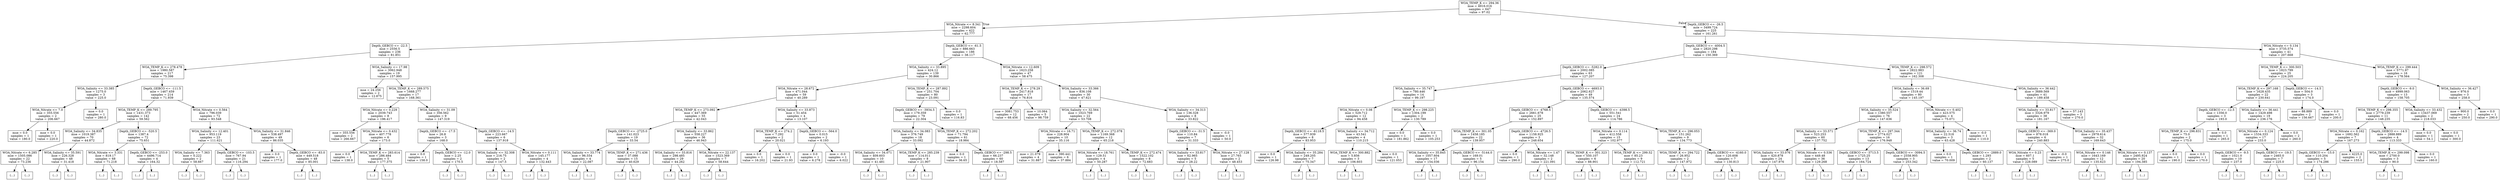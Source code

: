 digraph Tree {
node [shape=box] ;
0 [label="WOA_TEMP_K <= 294.36\nmse = 4916.016\nsamples = 647\nvalue = 97.02"] ;
1 [label="WOA_Nitrate <= 8.341\nmse = 2298.604\nsamples = 422\nvalue = 62.777"] ;
0 -> 1 [labeldistance=2.5, labelangle=45, headlabel="True"] ;
2 [label="Depth_GEBCO <= -22.5\nmse = 2556.5\nsamples = 236\nvalue = 81.851"] ;
1 -> 2 ;
3 [label="WOA_TEMP_K <= 278.478\nmse = 1980.587\nsamples = 217\nvalue = 75.398"] ;
2 -> 3 ;
4 [label="WOA_Salinity <= 33.385\nmse = 1275.0\nsamples = 3\nvalue = 225.0"] ;
3 -> 4 ;
5 [label="WOA_Nitrate <= 7.0\nmse = 355.556\nsamples = 2\nvalue = 206.667"] ;
4 -> 5 ;
6 [label="mse = 0.0\nsamples = 1\nvalue = 180.0"] ;
5 -> 6 ;
7 [label="mse = 0.0\nsamples = 1\nvalue = 220.0"] ;
5 -> 7 ;
8 [label="mse = 0.0\nsamples = 1\nvalue = 280.0"] ;
4 -> 8 ;
9 [label="Depth_GEBCO <= -111.5\nmse = 1467.459\nsamples = 214\nvalue = 71.939"] ;
3 -> 9 ;
10 [label="WOA_TEMP_K <= 289.795\nmse = 1431.373\nsamples = 142\nvalue = 59.562"] ;
9 -> 10 ;
11 [label="WOA_Salinity <= 34.835\nmse = 1019.387\nsamples = 70\nvalue = 44.872"] ;
10 -> 11 ;
12 [label="WOA_Nitrate <= 6.285\nmse = 1505.086\nsamples = 22\nvalue = 73.236"] ;
11 -> 12 ;
13 [label="(...)"] ;
12 -> 13 ;
40 [label="(...)"] ;
12 -> 40 ;
55 [label="WOA_Salinity <= 35.591\nmse = 226.328\nsamples = 48\nvalue = 31.418"] ;
11 -> 55 ;
56 [label="(...)"] ;
55 -> 56 ;
99 [label="(...)"] ;
55 -> 99 ;
126 [label="Depth_GEBCO <= -520.5\nmse = 1387.4\nsamples = 72\nvalue = 75.651"] ;
10 -> 126 ;
127 [label="WOA_Nitrate <= 3.331\nmse = 819.17\nsamples = 68\nvalue = 71.218"] ;
126 -> 127 ;
128 [label="(...)"] ;
127 -> 128 ;
219 [label="(...)"] ;
127 -> 219 ;
236 [label="Depth_GEBCO <= -253.0\nmse = 4496.714\nsamples = 4\nvalue = 164.32"] ;
126 -> 236 ;
237 [label="(...)"] ;
236 -> 237 ;
242 [label="(...)"] ;
236 -> 242 ;
243 [label="WOA_Nitrate <= 0.564\nmse = 796.039\nsamples = 72\nvalue = 93.548"] ;
9 -> 243 ;
244 [label="WOA_Salinity <= 12.401\nmse = 953.119\nsamples = 23\nvalue = 111.621"] ;
243 -> 244 ;
245 [label="WOA_Salinity <= 7.363\nmse = 0.222\nsamples = 2\nvalue = 58.667"] ;
244 -> 245 ;
246 [label="(...)"] ;
245 -> 246 ;
247 [label="(...)"] ;
245 -> 247 ;
248 [label="Depth_GEBCO <= -103.5\nmse = 767.94\nsamples = 21\nvalue = 116.294"] ;
244 -> 248 ;
249 [label="(...)"] ;
248 -> 249 ;
250 [label="(...)"] ;
248 -> 250 ;
279 [label="WOA_Salinity <= 31.846\nmse = 538.497\nsamples = 49\nvalue = 86.035"] ;
243 -> 279 ;
280 [label="mse = 0.0\nsamples = 1\nvalue = 177.0"] ;
279 -> 280 ;
281 [label="Depth_GEBCO <= -83.0\nmse = 449.518\nsamples = 48\nvalue = 85.001"] ;
279 -> 281 ;
282 [label="(...)"] ;
281 -> 282 ;
293 [label="(...)"] ;
281 -> 293 ;
368 [label="WOA_Salinity <= 17.98\nmse = 3062.948\nsamples = 19\nvalue = 157.995"] ;
2 -> 368 ;
369 [label="mse = 24.256\nsamples = 2\nvalue = 12.875"] ;
368 -> 369 ;
370 [label="WOA_TEMP_K <= 289.575\nmse = 1668.277\nsamples = 17\nvalue = 168.361"] ;
368 -> 370 ;
371 [label="WOA_Nitrate <= 0.229\nmse = 2039.743\nsamples = 8\nvalue = 196.417"] ;
370 -> 371 ;
372 [label="mse = 355.556\nsamples = 2\nvalue = 266.667"] ;
371 -> 372 ;
373 [label="WOA_Nitrate <= 0.432\nmse = 407.778\nsamples = 6\nvalue = 173.0"] ;
371 -> 373 ;
374 [label="mse = 0.0\nsamples = 1\nvalue = 138.0"] ;
373 -> 374 ;
375 [label="WOA_TEMP_K <= 283.614\nmse = 286.484\nsamples = 5\nvalue = 177.375"] ;
373 -> 375 ;
376 [label="(...)"] ;
375 -> 376 ;
383 [label="(...)"] ;
375 -> 383 ;
384 [label="WOA_Salinity <= 31.09\nmse = 356.562\nsamples = 9\nvalue = 147.319"] ;
370 -> 384 ;
385 [label="Depth_GEBCO <= -17.5\nmse = 26.8\nsamples = 3\nvalue = 168.0"] ;
384 -> 385 ;
386 [label="mse = 0.0\nsamples = 1\nvalue = 158.0"] ;
385 -> 386 ;
387 [label="Depth_GEBCO <= -12.0\nmse = 2.25\nsamples = 2\nvalue = 170.5"] ;
385 -> 387 ;
388 [label="(...)"] ;
387 -> 388 ;
389 [label="(...)"] ;
387 -> 389 ;
390 [label="Depth_GEBCO <= -14.5\nmse = 223.667\nsamples = 6\nvalue = 137.918"] ;
384 -> 390 ;
391 [label="WOA_Salinity <= 32.308\nmse = 216.75\nsamples = 2\nvalue = 147.5"] ;
390 -> 391 ;
392 [label="(...)"] ;
391 -> 392 ;
393 [label="(...)"] ;
391 -> 393 ;
394 [label="WOA_Nitrate <= 0.111\nmse = 145.177\nsamples = 4\nvalue = 132.443"] ;
390 -> 394 ;
395 [label="(...)"] ;
394 -> 395 ;
396 [label="(...)"] ;
394 -> 396 ;
401 [label="Depth_GEBCO <= -61.5\nmse = 886.663\nsamples = 186\nvalue = 38.117"] ;
1 -> 401 ;
402 [label="WOA_Salinity <= 33.895\nmse = 424.12\nsamples = 139\nvalue = 30.866"] ;
401 -> 402 ;
403 [label="WOA_Nitrate <= 28.672\nmse = 471.044\nsamples = 59\nvalue = 40.289"] ;
402 -> 403 ;
404 [label="WOA_TEMP_K <= 273.092\nmse = 447.369\nsamples = 55\nvalue = 42.043"] ;
403 -> 404 ;
405 [label="Depth_GEBCO <= -2725.0\nmse = 141.023\nsamples = 19\nvalue = 33.54"] ;
404 -> 405 ;
406 [label="WOA_Salinity <= 33.774\nmse = 96.554\nsamples = 4\nvalue = 22.087"] ;
405 -> 406 ;
407 [label="(...)"] ;
406 -> 407 ;
412 [label="(...)"] ;
406 -> 412 ;
413 [label="WOA_TEMP_K <= 271.436\nmse = 37.088\nsamples = 15\nvalue = 40.629"] ;
405 -> 413 ;
414 [label="(...)"] ;
413 -> 414 ;
415 [label="(...)"] ;
413 -> 415 ;
438 [label="WOA_Salinity <= 33.862\nmse = 558.227\nsamples = 36\nvalue = 46.943"] ;
404 -> 438 ;
439 [label="WOA_Salinity <= 33.816\nmse = 298.485\nsamples = 29\nvalue = 44.262"] ;
438 -> 439 ;
440 [label="(...)"] ;
439 -> 440 ;
477 [label="(...)"] ;
439 -> 477 ;
496 [label="WOA_Nitrate <= 22.137\nmse = 1523.369\nsamples = 7\nvalue = 58.644"] ;
438 -> 496 ;
497 [label="(...)"] ;
496 -> 497 ;
498 [label="(...)"] ;
496 -> 498 ;
509 [label="WOA_Salinity <= 33.873\nmse = 51.454\nsamples = 4\nvalue = 13.107"] ;
403 -> 509 ;
510 [label="WOA_TEMP_K <= 274.2\nmse = 7.292\nsamples = 2\nvalue = 20.021"] ;
509 -> 510 ;
511 [label="mse = 0.0\nsamples = 1\nvalue = 16.202"] ;
510 -> 511 ;
512 [label="mse = 0.0\nsamples = 1\nvalue = 21.93"] ;
510 -> 512 ;
513 [label="Depth_GEBCO <= -564.0\nmse = 0.015\nsamples = 2\nvalue = 6.193"] ;
509 -> 513 ;
514 [label="mse = 0.0\nsamples = 1\nvalue = 6.278"] ;
513 -> 514 ;
515 [label="mse = -0.0\nsamples = 1\nvalue = 6.022"] ;
513 -> 515 ;
516 [label="WOA_TEMP_K <= 287.892\nmse = 251.704\nsamples = 80\nvalue = 23.091"] ;
402 -> 516 ;
517 [label="Depth_GEBCO <= -3934.5\nmse = 179.359\nsamples = 79\nvalue = 22.304"] ;
516 -> 517 ;
518 [label="WOA_Salinity <= 34.083\nmse = 376.749\nsamples = 18\nvalue = 33.092"] ;
517 -> 518 ;
519 [label="WOA_Salinity <= 34.071\nmse = 409.603\nsamples = 10\nvalue = 41.481"] ;
518 -> 519 ;
520 [label="(...)"] ;
519 -> 520 ;
537 [label="(...)"] ;
519 -> 537 ;
538 [label="WOA_TEMP_K <= 285.239\nmse = 114.011\nsamples = 8\nvalue = 21.907"] ;
518 -> 538 ;
539 [label="(...)"] ;
538 -> 539 ;
552 [label="(...)"] ;
538 -> 552 ;
553 [label="WOA_TEMP_K <= 272.202\nmse = 71.794\nsamples = 61\nvalue = 18.984"] ;
517 -> 553 ;
554 [label="mse = 0.0\nsamples = 1\nvalue = 36.65"] ;
553 -> 554 ;
555 [label="Depth_GEBCO <= -298.5\nmse = 66.237\nsamples = 60\nvalue = 18.587"] ;
553 -> 555 ;
556 [label="(...)"] ;
555 -> 556 ;
609 [label="(...)"] ;
555 -> 609 ;
630 [label="mse = 0.0\nsamples = 1\nvalue = 116.83"] ;
516 -> 630 ;
631 [label="WOA_Nitrate <= 12.609\nmse = 1623.258\nsamples = 47\nvalue = 58.475"] ;
401 -> 631 ;
632 [label="WOA_TEMP_K <= 278.29\nmse = 2417.818\nsamples = 17\nvalue = 76.816"] ;
631 -> 632 ;
633 [label="mse = 3081.753\nsamples = 12\nvalue = 68.456"] ;
632 -> 633 ;
634 [label="mse = 10.064\nsamples = 5\nvalue = 98.759"] ;
632 -> 634 ;
635 [label="WOA_Salinity <= 33.366\nmse = 836.108\nsamples = 30\nvalue = 47.621"] ;
631 -> 635 ;
636 [label="WOA_Salinity <= 32.564\nmse = 1023.769\nsamples = 22\nvalue = 53.708"] ;
635 -> 636 ;
637 [label="WOA_Nitrate <= 16.71\nmse = 228.904\nsamples = 10\nvalue = 35.116"] ;
636 -> 637 ;
638 [label="mse = 21.079\nsamples = 4\nvalue = 31.887"] ;
637 -> 638 ;
639 [label="mse = 390.441\nsamples = 6\nvalue = 37.884"] ;
637 -> 639 ;
640 [label="WOA_TEMP_K <= 272.078\nmse = 1169.368\nsamples = 12\nvalue = 65.218"] ;
636 -> 640 ;
641 [label="WOA_Nitrate <= 18.761\nmse = 129.51\nsamples = 4\nvalue = 50.287"] ;
640 -> 641 ;
642 [label="(...)"] ;
641 -> 642 ;
643 [label="(...)"] ;
641 -> 643 ;
644 [label="WOA_TEMP_K <= 272.474\nmse = 1522.102\nsamples = 8\nvalue = 72.683"] ;
640 -> 644 ;
645 [label="(...)"] ;
644 -> 645 ;
646 [label="(...)"] ;
644 -> 646 ;
647 [label="WOA_Salinity <= 34.313\nmse = 136.328\nsamples = 8\nvalue = 33.822"] ;
635 -> 647 ;
648 [label="Depth_GEBCO <= -31.5\nmse = 110.84\nsamples = 7\nvalue = 31.333"] ;
647 -> 648 ;
649 [label="WOA_Salinity <= 33.817\nmse = 62.965\nsamples = 5\nvalue = 28.22"] ;
648 -> 649 ;
650 [label="(...)"] ;
649 -> 650 ;
657 [label="(...)"] ;
649 -> 657 ;
658 [label="WOA_Nitrate <= 27.128\nmse = 27.765\nsamples = 2\nvalue = 48.453"] ;
648 -> 658 ;
659 [label="(...)"] ;
658 -> 659 ;
660 [label="(...)"] ;
658 -> 660 ;
661 [label="mse = -0.0\nsamples = 1\nvalue = 50.0"] ;
647 -> 661 ;
662 [label="Depth_GEBCO <= -26.5\nmse = 3499.724\nsamples = 225\nvalue = 161.261"] ;
0 -> 662 [labeldistance=2.5, labelangle=-45, headlabel="False"] ;
663 [label="Depth_GEBCO <= -4004.5\nmse = 2820.298\nsamples = 184\nvalue = 150.369"] ;
662 -> 663 ;
664 [label="Depth_GEBCO <= -5282.0\nmse = 2002.085\nsamples = 63\nvalue = 127.207"] ;
663 -> 664 ;
665 [label="WOA_Salinity <= 35.747\nmse = 780.446\nsamples = 14\nvalue = 99.197"] ;
664 -> 665 ;
666 [label="WOA_Nitrate <= 0.08\nmse = 529.712\nsamples = 12\nvalue = 94.458"] ;
665 -> 666 ;
667 [label="Depth_GEBCO <= -6118.5\nmse = 577.939\nsamples = 8\nvalue = 83.953"] ;
666 -> 667 ;
668 [label="mse = 0.0\nsamples = 1\nvalue = 126.98"] ;
667 -> 668 ;
669 [label="WOA_Salinity <= 35.284\nmse = 249.205\nsamples = 7\nvalue = 75.347"] ;
667 -> 669 ;
670 [label="(...)"] ;
669 -> 670 ;
673 [label="(...)"] ;
669 -> 673 ;
676 [label="WOA_Salinity <= 34.712\nmse = 43.541\nsamples = 4\nvalue = 110.215"] ;
666 -> 676 ;
677 [label="WOA_TEMP_K <= 300.882\nmse = 5.856\nsamples = 3\nvalue = 106.603"] ;
676 -> 677 ;
678 [label="(...)"] ;
677 -> 678 ;
679 [label="(...)"] ;
677 -> 679 ;
682 [label="mse = 0.0\nsamples = 1\nvalue = 121.053"] ;
676 -> 682 ;
683 [label="WOA_TEMP_K <= 298.225\nmse = 1304.199\nsamples = 2\nvalue = 130.789"] ;
665 -> 683 ;
684 [label="mse = 0.0\nsamples = 1\nvalue = 181.862"] ;
683 -> 684 ;
685 [label="mse = 0.0\nsamples = 1\nvalue = 105.253"] ;
683 -> 685 ;
686 [label="Depth_GEBCO <= -4693.0\nmse = 2062.627\nsamples = 49\nvalue = 135.574"] ;
664 -> 686 ;
687 [label="Depth_GEBCO <= -4768.5\nmse = 2661.678\nsamples = 25\nvalue = 152.897"] ;
686 -> 687 ;
688 [label="WOA_TEMP_K <= 301.05\nmse = 1458.185\nsamples = 22\nvalue = 139.957"] ;
687 -> 688 ;
689 [label="WOA_Salinity <= 35.845\nmse = 1057.604\nsamples = 17\nvalue = 154.036"] ;
688 -> 689 ;
690 [label="(...)"] ;
689 -> 690 ;
709 [label="(...)"] ;
689 -> 709 ;
722 [label="Depth_GEBCO <= -5144.0\nmse = 169.01\nsamples = 5\nvalue = 96.154"] ;
688 -> 722 ;
723 [label="(...)"] ;
722 -> 723 ;
726 [label="(...)"] ;
722 -> 726 ;
731 [label="Depth_GEBCO <= -4726.5\nmse = 1158.925\nsamples = 3\nvalue = 248.654"] ;
687 -> 731 ;
732 [label="mse = 0.0\nsamples = 1\nvalue = 290.0"] ;
731 -> 732 ;
733 [label="WOA_Nitrate <= 1.47\nmse = 32.148\nsamples = 2\nvalue = 221.091"] ;
731 -> 733 ;
734 [label="(...)"] ;
733 -> 734 ;
735 [label="(...)"] ;
733 -> 735 ;
736 [label="Depth_GEBCO <= -4398.5\nmse = 551.541\nsamples = 24\nvalue = 114.786"] ;
686 -> 736 ;
737 [label="WOA_Nitrate <= 0.114\nmse = 412.558\nsamples = 15\nvalue = 102.977"] ;
736 -> 737 ;
738 [label="WOA_TEMP_K <= 301.323\nmse = 550.107\nsamples = 6\nvalue = 88.901"] ;
737 -> 738 ;
739 [label="(...)"] ;
738 -> 739 ;
748 [label="(...)"] ;
738 -> 748 ;
749 [label="WOA_TEMP_K <= 299.52\nmse = 85.23\nsamples = 9\nvalue = 112.721"] ;
737 -> 749 ;
750 [label="(...)"] ;
749 -> 750 ;
757 [label="(...)"] ;
749 -> 757 ;
762 [label="WOA_TEMP_K <= 296.053\nmse = 151.262\nsamples = 9\nvalue = 134.773"] ;
736 -> 762 ;
763 [label="WOA_TEMP_K <= 294.722\nmse = 26.952\nsamples = 2\nvalue = 147.972"] ;
762 -> 763 ;
764 [label="(...)"] ;
763 -> 764 ;
765 [label="(...)"] ;
763 -> 765 ;
766 [label="Depth_GEBCO <= -4160.0\nmse = 120.608\nsamples = 7\nvalue = 130.813"] ;
762 -> 766 ;
767 [label="(...)"] ;
766 -> 767 ;
770 [label="(...)"] ;
766 -> 770 ;
779 [label="WOA_TEMP_K <= 298.572\nmse = 2822.983\nsamples = 121\nvalue = 162.308"] ;
663 -> 779 ;
780 [label="WOA_Salinity <= 36.69\nmse = 1519.44\nsamples = 80\nvalue = 145.197"] ;
779 -> 780 ;
781 [label="WOA_Salinity <= 35.524\nmse = 1380.557\nsamples = 76\nvalue = 147.636"] ;
780 -> 781 ;
782 [label="WOA_Salinity <= 33.571\nmse = 523.253\nsamples = 60\nvalue = 137.752"] ;
781 -> 782 ;
783 [label="WOA_Salinity <= 33.076\nmse = 420.878\nsamples = 24\nvalue = 147.976"] ;
782 -> 783 ;
784 [label="(...)"] ;
783 -> 784 ;
795 [label="(...)"] ;
783 -> 795 ;
814 [label="WOA_Nitrate <= 0.536\nmse = 449.48\nsamples = 36\nvalue = 129.268"] ;
782 -> 814 ;
815 [label="(...)"] ;
814 -> 815 ;
862 [label="(...)"] ;
814 -> 862 ;
877 [label="WOA_TEMP_K <= 297.344\nmse = 2774.027\nsamples = 16\nvalue = 176.948"] ;
781 -> 877 ;
878 [label="Depth_GEBCO <= -3713.5\nmse = 1725.25\nsamples = 13\nvalue = 164.724"] ;
877 -> 878 ;
879 [label="(...)"] ;
878 -> 879 ;
880 [label="(...)"] ;
878 -> 880 ;
901 [label="Depth_GEBCO <= -3094.5\nmse = 2558.905\nsamples = 3\nvalue = 253.342"] ;
877 -> 901 ;
902 [label="(...)"] ;
901 -> 902 ;
905 [label="(...)"] ;
901 -> 905 ;
906 [label="WOA_Nitrate <= 0.402\nmse = 423.575\nsamples = 4\nvalue = 75.071"] ;
780 -> 906 ;
907 [label="WOA_Salinity <= 36.74\nmse = 22.518\nsamples = 3\nvalue = 63.428"] ;
906 -> 907 ;
908 [label="mse = 0.0\nsamples = 1\nvalue = 70.009"] ;
907 -> 908 ;
909 [label="Depth_GEBCO <= -2889.0\nmse = 1.293\nsamples = 2\nvalue = 60.137"] ;
907 -> 909 ;
910 [label="(...)"] ;
909 -> 910 ;
911 [label="(...)"] ;
909 -> 911 ;
912 [label="mse = -0.0\nsamples = 1\nvalue = 110.0"] ;
906 -> 912 ;
913 [label="WOA_Salinity <= 36.442\nmse = 3689.569\nsamples = 41\nvalue = 189.458"] ;
779 -> 913 ;
914 [label="WOA_Salinity <= 33.817\nmse = 3326.979\nsamples = 38\nvalue = 181.167"] ;
913 -> 914 ;
915 [label="Depth_GEBCO <= -369.0\nmse = 878.018\nsamples = 6\nvalue = 240.883"] ;
914 -> 915 ;
916 [label="WOA_Nitrate <= 0.23\nmse = 607.1\nsamples = 5\nvalue = 228.089"] ;
915 -> 916 ;
917 [label="(...)"] ;
916 -> 917 ;
924 [label="(...)"] ;
916 -> 924 ;
925 [label="mse = -0.0\nsamples = 1\nvalue = 275.0"] ;
915 -> 925 ;
926 [label="WOA_Salinity <= 35.437\nmse = 2978.614\nsamples = 32\nvalue = 169.643"] ;
914 -> 926 ;
927 [label="WOA_Nitrate <= 0.146\nmse = 1643.169\nsamples = 12\nvalue = 135.623"] ;
926 -> 927 ;
928 [label="(...)"] ;
927 -> 928 ;
933 [label="(...)"] ;
927 -> 933 ;
950 [label="WOA_Nitrate <= 0.137\nmse = 2495.924\nsamples = 20\nvalue = 194.385"] ;
926 -> 950 ;
951 [label="(...)"] ;
950 -> 951 ;
970 [label="(...)"] ;
950 -> 970 ;
975 [label="mse = 57.143\nsamples = 3\nvalue = 270.0"] ;
913 -> 975 ;
976 [label="WOA_Nitrate <= 0.134\nmse = 3735.574\nsamples = 41\nvalue = 207.668"] ;
662 -> 976 ;
977 [label="WOA_TEMP_K <= 300.503\nmse = 1823.799\nsamples = 25\nvalue = 224.205"] ;
976 -> 977 ;
978 [label="WOA_TEMP_K <= 297.168\nmse = 1628.435\nsamples = 22\nvalue = 230.641"] ;
977 -> 978 ;
979 [label="Depth_GEBCO <= -12.5\nmse = 1356.0\nsamples = 3\nvalue = 193.0"] ;
978 -> 979 ;
980 [label="WOA_TEMP_K <= 296.831\nmse = 75.0\nsamples = 2\nvalue = 175.0"] ;
979 -> 980 ;
981 [label="mse = 0.0\nsamples = 1\nvalue = 190.0"] ;
980 -> 981 ;
982 [label="mse = 0.0\nsamples = 1\nvalue = 170.0"] ;
980 -> 982 ;
983 [label="mse = 0.0\nsamples = 1\nvalue = 265.0"] ;
979 -> 983 ;
984 [label="WOA_Salinity <= 36.441\nmse = 1429.498\nsamples = 19\nvalue = 236.176"] ;
978 -> 984 ;
985 [label="WOA_Nitrate <= 0.124\nmse = 1534.333\nsamples = 17\nvalue = 233.0"] ;
984 -> 985 ;
986 [label="Depth_GEBCO <= -9.5\nmse = 1021.0\nsamples = 10\nvalue = 237.0"] ;
985 -> 986 ;
987 [label="(...)"] ;
986 -> 987 ;
992 [label="(...)"] ;
986 -> 992 ;
993 [label="Depth_GEBCO <= -19.5\nmse = 2465.0\nsamples = 7\nvalue = 225.0"] ;
985 -> 993 ;
994 [label="(...)"] ;
993 -> 994 ;
995 [label="(...)"] ;
993 -> 995 ;
998 [label="mse = 0.0\nsamples = 2\nvalue = 260.0"] ;
984 -> 998 ;
999 [label="Depth_GEBCO <= -14.5\nmse = 504.0\nsamples = 3\nvalue = 174.0"] ;
977 -> 999 ;
1000 [label="mse = 88.889\nsamples = 2\nvalue = 156.667"] ;
999 -> 1000 ;
1001 [label="mse = 0.0\nsamples = 1\nvalue = 200.0"] ;
999 -> 1001 ;
1002 [label="WOA_TEMP_K <= 299.444\nmse = 5771.97\nsamples = 16\nvalue = 178.564"] ;
976 -> 1002 ;
1003 [label="Depth_GEBCO <= -9.0\nmse = 4999.063\nsamples = 13\nvalue = 158.705"] ;
1002 -> 1003 ;
1004 [label="WOA_TEMP_K <= 298.355\nmse = 2779.239\nsamples = 11\nvalue = 148.235"] ;
1003 -> 1004 ;
1005 [label="WOA_Nitrate <= 0.162\nmse = 1692.562\nsamples = 7\nvalue = 167.273"] ;
1004 -> 1005 ;
1006 [label="Depth_GEBCO <= -15.0\nmse = 110.204\nsamples = 5\nvalue = 174.286"] ;
1005 -> 1006 ;
1007 [label="(...)"] ;
1006 -> 1007 ;
1010 [label="(...)"] ;
1006 -> 1010 ;
1011 [label="mse = 4225.0\nsamples = 2\nvalue = 155.0"] ;
1005 -> 1011 ;
1012 [label="Depth_GEBCO <= -14.5\nmse = 2888.889\nsamples = 4\nvalue = 113.333"] ;
1004 -> 1012 ;
1013 [label="WOA_TEMP_K <= 299.098\nmse = 2700.0\nsamples = 3\nvalue = 90.0"] ;
1012 -> 1013 ;
1014 [label="(...)"] ;
1013 -> 1014 ;
1015 [label="(...)"] ;
1013 -> 1015 ;
1016 [label="mse = 0.0\nsamples = 1\nvalue = 160.0"] ;
1012 -> 1016 ;
1017 [label="WOA_Salinity <= 33.432\nmse = 13437.069\nsamples = 2\nvalue = 218.033"] ;
1003 -> 1017 ;
1018 [label="mse = 0.0\nsamples = 1\nvalue = 54.1"] ;
1017 -> 1018 ;
1019 [label="mse = 0.0\nsamples = 1\nvalue = 300.0"] ;
1017 -> 1019 ;
1020 [label="WOA_Salinity <= 36.427\nmse = 976.0\nsamples = 3\nvalue = 258.0"] ;
1002 -> 1020 ;
1021 [label="mse = 900.0\nsamples = 2\nvalue = 250.0"] ;
1020 -> 1021 ;
1022 [label="mse = 0.0\nsamples = 1\nvalue = 290.0"] ;
1020 -> 1022 ;
}
